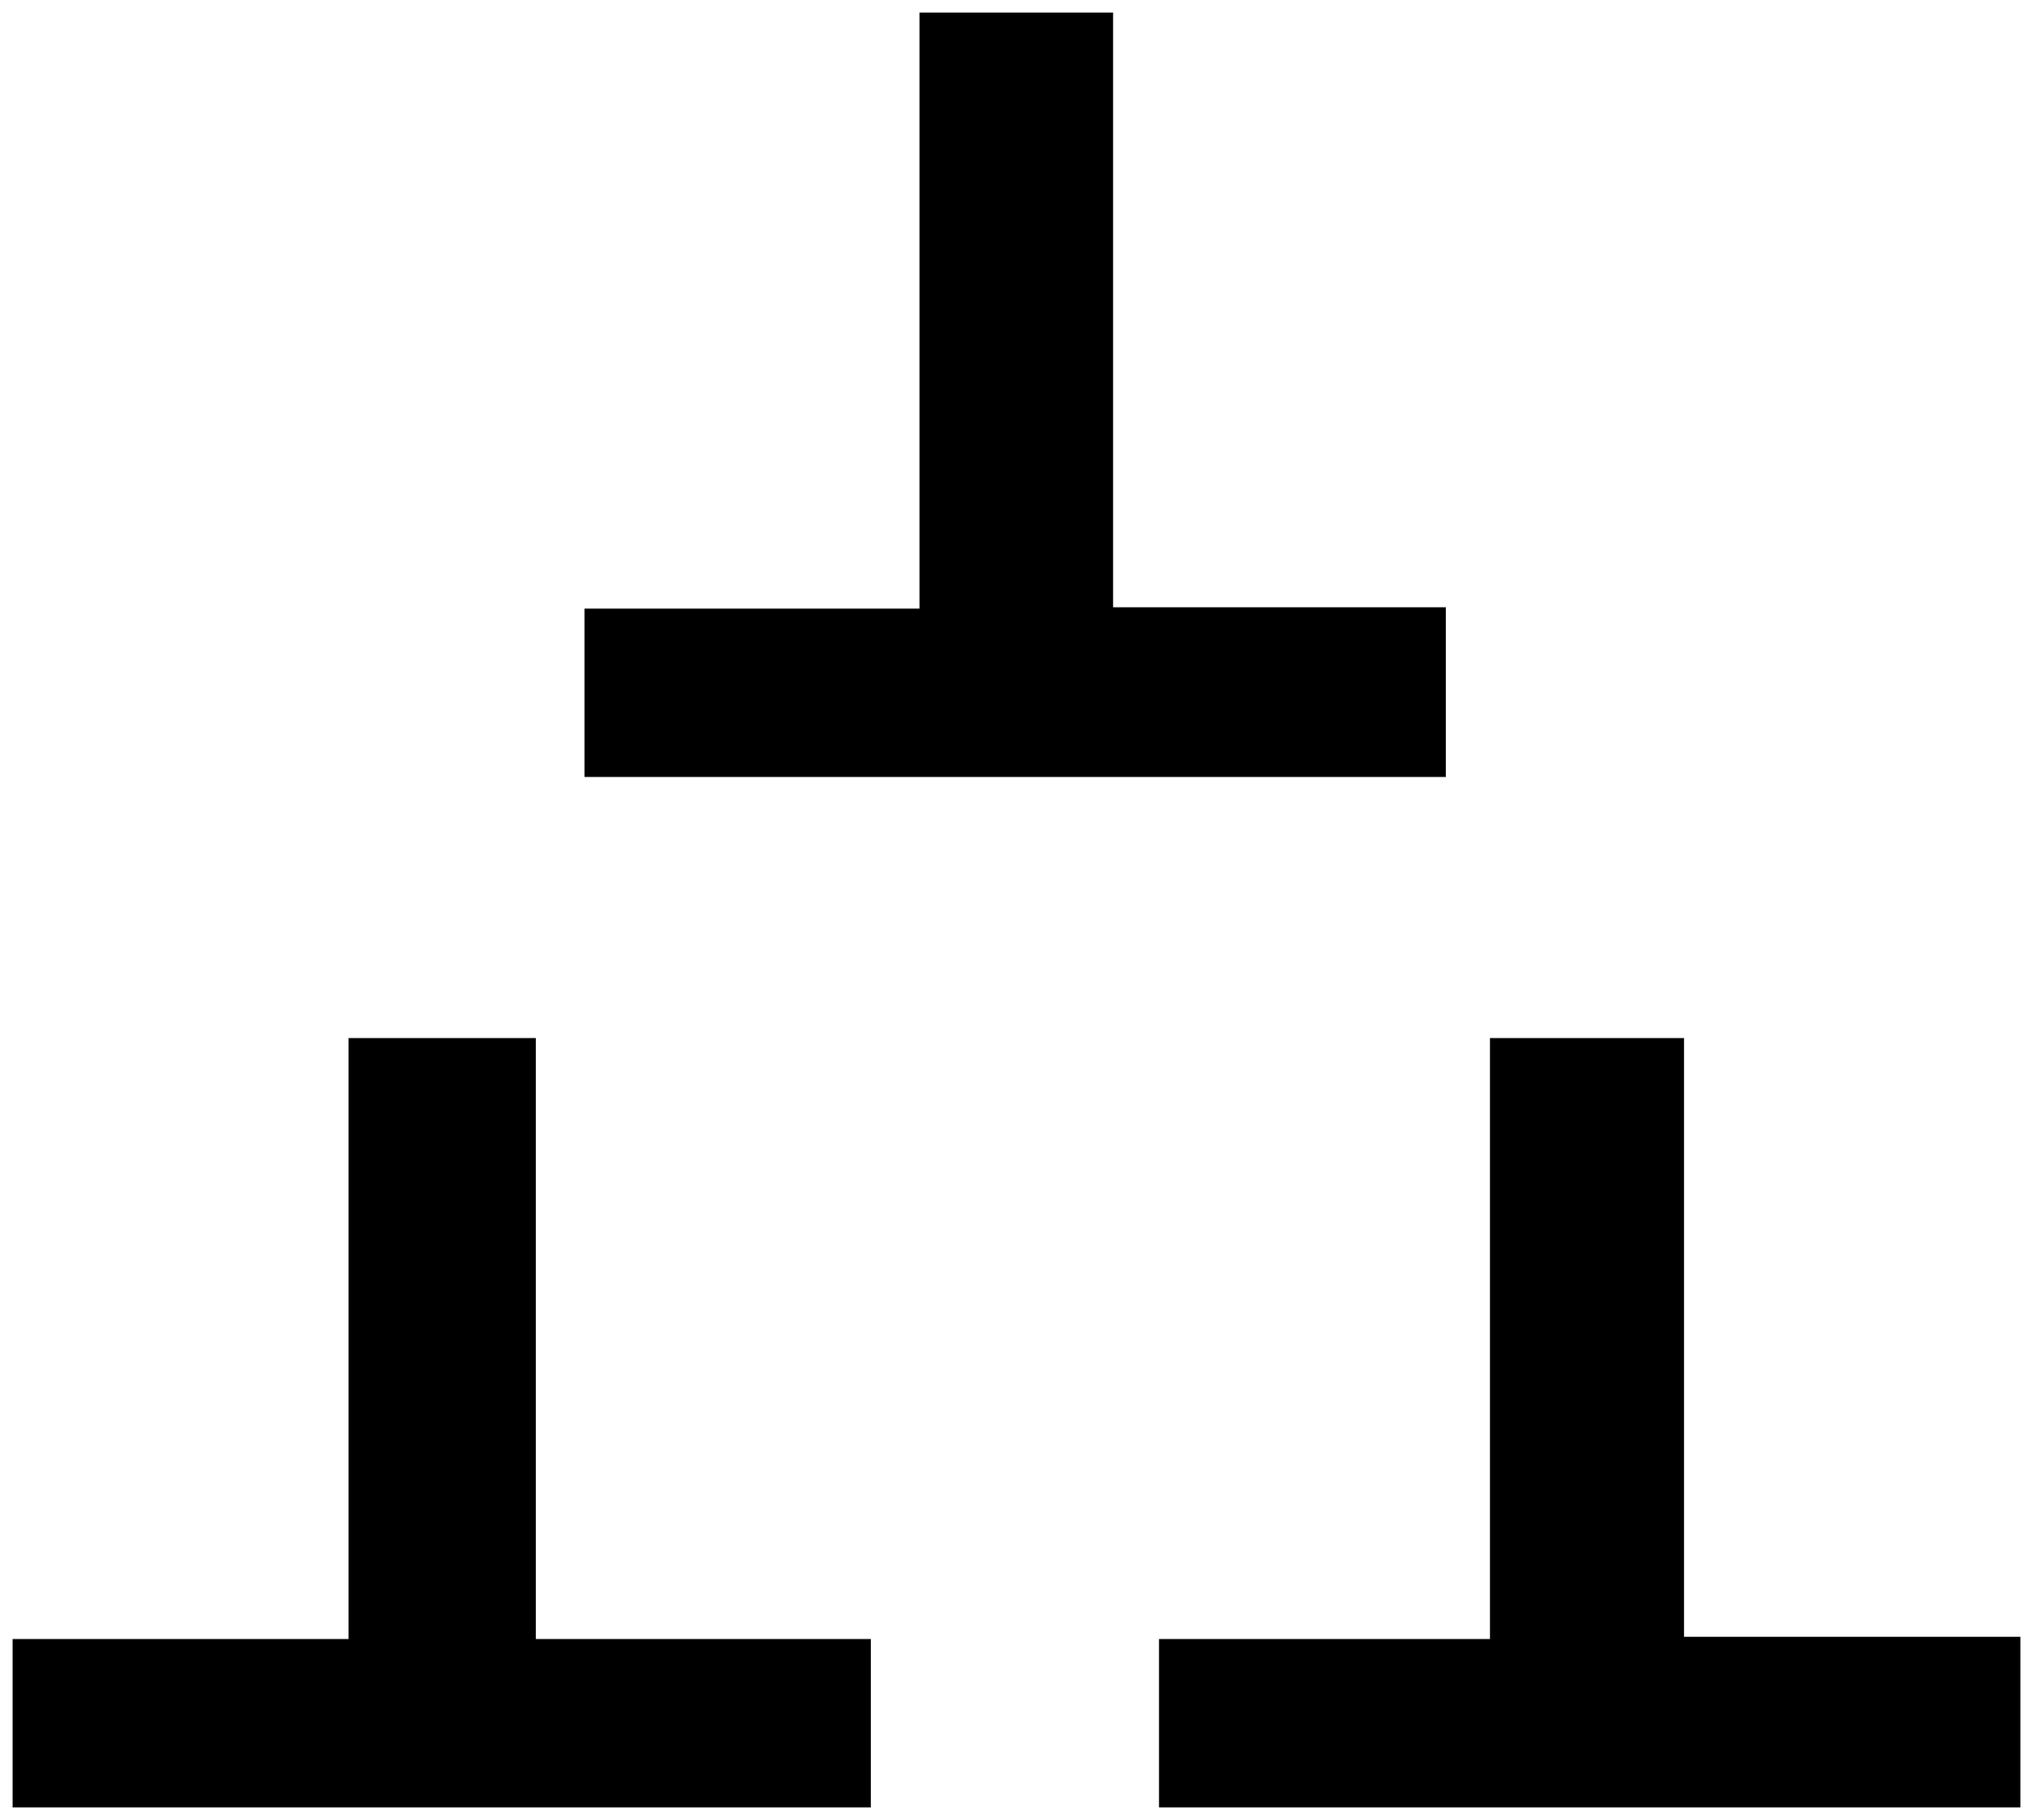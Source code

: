 


\begin{tikzpicture}[y=0.80pt, x=0.80pt, yscale=-1.0, xscale=1.0, inner sep=0pt, outer sep=0pt]
\begin{scope}[shift={(100.0,1715.0)},nonzero rule]
  \path[draw=.,fill=.,line width=1.600pt] (1454.0,-726.0) --
    (592.0,-726.0) -- (592.0,-893.0) -- (928.0,-893.0) --
    (928.0,-1491.0) -- (1120.0,-1491.0) -- (1120.0,-894.0) --
    (1454.0,-894.0) -- (1454.0,-726.0) -- cycle(2030.0,308.0) --
    (1168.0,308.0) -- (1168.0,141.0) -- (1500.0,141.0) --
    (1500.0,-462.0) -- (1693.0,-462.0) -- (1693.0,139.0) --
    (2030.0,139.0) -- (2030.0,308.0) -- cycle(877.0,308.0) --
    (18.0,308.0) -- (18.0,141.0) -- (355.0,141.0) --
    (355.0,-462.0) -- (541.0,-462.0) -- (541.0,141.0) --
    (877.0,141.0) -- (877.0,308.0) -- cycle;
\end{scope}

\end{tikzpicture}

